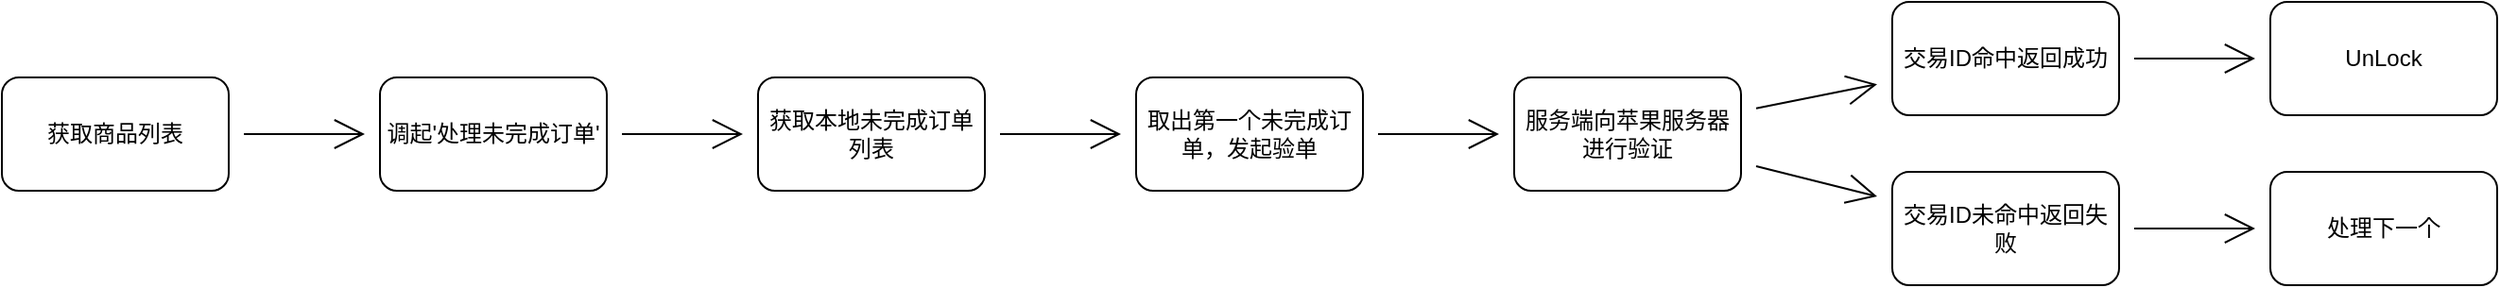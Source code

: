 <mxfile version="15.3.5" type="github">
  <diagram id="9wXXoR2qP_-NR6fR9nYb" name="第 1 页">
    <mxGraphModel dx="1426" dy="801" grid="1" gridSize="10" guides="1" tooltips="1" connect="1" arrows="1" fold="1" page="1" pageScale="1" pageWidth="12000" pageHeight="1920" math="0" shadow="0">
      <root>
        <mxCell id="0" />
        <mxCell id="1" parent="0" />
        <mxCell id="Oz957IBAU5CTweKv7Puf-3" value="" style="edgeStyle=none;curved=1;rounded=0;orthogonalLoop=1;jettySize=auto;html=1;endArrow=open;startSize=14;endSize=14;sourcePerimeterSpacing=8;targetPerimeterSpacing=8;" parent="1" source="Oz957IBAU5CTweKv7Puf-1" target="Oz957IBAU5CTweKv7Puf-2" edge="1">
          <mxGeometry relative="1" as="geometry" />
        </mxCell>
        <mxCell id="Oz957IBAU5CTweKv7Puf-1" value="获取商品列表" style="rounded=1;whiteSpace=wrap;html=1;hachureGap=4;pointerEvents=0;" parent="1" vertex="1">
          <mxGeometry x="190" y="280" width="120" height="60" as="geometry" />
        </mxCell>
        <mxCell id="bf6hjhUA4-fuSbZoEGlw-2" value="" style="edgeStyle=none;curved=1;rounded=0;orthogonalLoop=1;jettySize=auto;html=1;endArrow=open;startSize=14;endSize=14;sourcePerimeterSpacing=8;targetPerimeterSpacing=8;" edge="1" parent="1" source="Oz957IBAU5CTweKv7Puf-2" target="bf6hjhUA4-fuSbZoEGlw-1">
          <mxGeometry relative="1" as="geometry" />
        </mxCell>
        <mxCell id="Oz957IBAU5CTweKv7Puf-2" value="调起&#39;处理未完成订单&#39;" style="whiteSpace=wrap;html=1;rounded=1;hachureGap=4;" parent="1" vertex="1">
          <mxGeometry x="390" y="280" width="120" height="60" as="geometry" />
        </mxCell>
        <mxCell id="bf6hjhUA4-fuSbZoEGlw-4" value="" style="edgeStyle=none;curved=1;rounded=0;orthogonalLoop=1;jettySize=auto;html=1;endArrow=open;startSize=14;endSize=14;sourcePerimeterSpacing=8;targetPerimeterSpacing=8;" edge="1" parent="1" source="bf6hjhUA4-fuSbZoEGlw-1" target="bf6hjhUA4-fuSbZoEGlw-3">
          <mxGeometry relative="1" as="geometry" />
        </mxCell>
        <mxCell id="bf6hjhUA4-fuSbZoEGlw-1" value="获取本地未完成订单列表" style="whiteSpace=wrap;html=1;rounded=1;hachureGap=4;" vertex="1" parent="1">
          <mxGeometry x="590" y="280" width="120" height="60" as="geometry" />
        </mxCell>
        <mxCell id="bf6hjhUA4-fuSbZoEGlw-6" value="" style="edgeStyle=none;curved=1;rounded=0;orthogonalLoop=1;jettySize=auto;html=1;endArrow=open;startSize=14;endSize=14;sourcePerimeterSpacing=8;targetPerimeterSpacing=8;" edge="1" parent="1" source="bf6hjhUA4-fuSbZoEGlw-3" target="bf6hjhUA4-fuSbZoEGlw-5">
          <mxGeometry relative="1" as="geometry" />
        </mxCell>
        <mxCell id="bf6hjhUA4-fuSbZoEGlw-3" value="取出第一个未完成订单，发起验单" style="whiteSpace=wrap;html=1;rounded=1;hachureGap=4;" vertex="1" parent="1">
          <mxGeometry x="790" y="280" width="120" height="60" as="geometry" />
        </mxCell>
        <mxCell id="bf6hjhUA4-fuSbZoEGlw-8" value="" style="edgeStyle=none;curved=1;rounded=0;orthogonalLoop=1;jettySize=auto;html=1;endArrow=open;startSize=14;endSize=14;sourcePerimeterSpacing=8;targetPerimeterSpacing=8;" edge="1" parent="1" source="bf6hjhUA4-fuSbZoEGlw-5" target="bf6hjhUA4-fuSbZoEGlw-7">
          <mxGeometry relative="1" as="geometry" />
        </mxCell>
        <mxCell id="bf6hjhUA4-fuSbZoEGlw-10" value="" style="edgeStyle=none;curved=1;rounded=0;orthogonalLoop=1;jettySize=auto;html=1;endArrow=open;startSize=14;endSize=14;sourcePerimeterSpacing=8;targetPerimeterSpacing=8;" edge="1" parent="1" source="bf6hjhUA4-fuSbZoEGlw-5" target="bf6hjhUA4-fuSbZoEGlw-9">
          <mxGeometry relative="1" as="geometry" />
        </mxCell>
        <mxCell id="bf6hjhUA4-fuSbZoEGlw-5" value="服务端向苹果服务器进行验证" style="whiteSpace=wrap;html=1;rounded=1;hachureGap=4;" vertex="1" parent="1">
          <mxGeometry x="990" y="280" width="120" height="60" as="geometry" />
        </mxCell>
        <mxCell id="bf6hjhUA4-fuSbZoEGlw-12" value="" style="edgeStyle=none;curved=1;rounded=0;orthogonalLoop=1;jettySize=auto;html=1;endArrow=open;startSize=14;endSize=14;sourcePerimeterSpacing=8;targetPerimeterSpacing=8;" edge="1" parent="1" source="bf6hjhUA4-fuSbZoEGlw-7" target="bf6hjhUA4-fuSbZoEGlw-11">
          <mxGeometry relative="1" as="geometry" />
        </mxCell>
        <mxCell id="bf6hjhUA4-fuSbZoEGlw-7" value="交易ID命中返回成功" style="whiteSpace=wrap;html=1;rounded=1;hachureGap=4;" vertex="1" parent="1">
          <mxGeometry x="1190" y="240" width="120" height="60" as="geometry" />
        </mxCell>
        <mxCell id="bf6hjhUA4-fuSbZoEGlw-14" value="" style="edgeStyle=none;curved=1;rounded=0;orthogonalLoop=1;jettySize=auto;html=1;endArrow=open;startSize=14;endSize=14;sourcePerimeterSpacing=8;targetPerimeterSpacing=8;" edge="1" parent="1" source="bf6hjhUA4-fuSbZoEGlw-9" target="bf6hjhUA4-fuSbZoEGlw-13">
          <mxGeometry relative="1" as="geometry" />
        </mxCell>
        <mxCell id="bf6hjhUA4-fuSbZoEGlw-9" value="交易ID未命中返回失败" style="whiteSpace=wrap;html=1;rounded=1;hachureGap=4;" vertex="1" parent="1">
          <mxGeometry x="1190" y="330" width="120" height="60" as="geometry" />
        </mxCell>
        <mxCell id="bf6hjhUA4-fuSbZoEGlw-11" value="UnLock" style="whiteSpace=wrap;html=1;rounded=1;hachureGap=4;" vertex="1" parent="1">
          <mxGeometry x="1390" y="240" width="120" height="60" as="geometry" />
        </mxCell>
        <mxCell id="bf6hjhUA4-fuSbZoEGlw-13" value="处理下一个" style="whiteSpace=wrap;html=1;rounded=1;hachureGap=4;" vertex="1" parent="1">
          <mxGeometry x="1390" y="330" width="120" height="60" as="geometry" />
        </mxCell>
      </root>
    </mxGraphModel>
  </diagram>
</mxfile>
